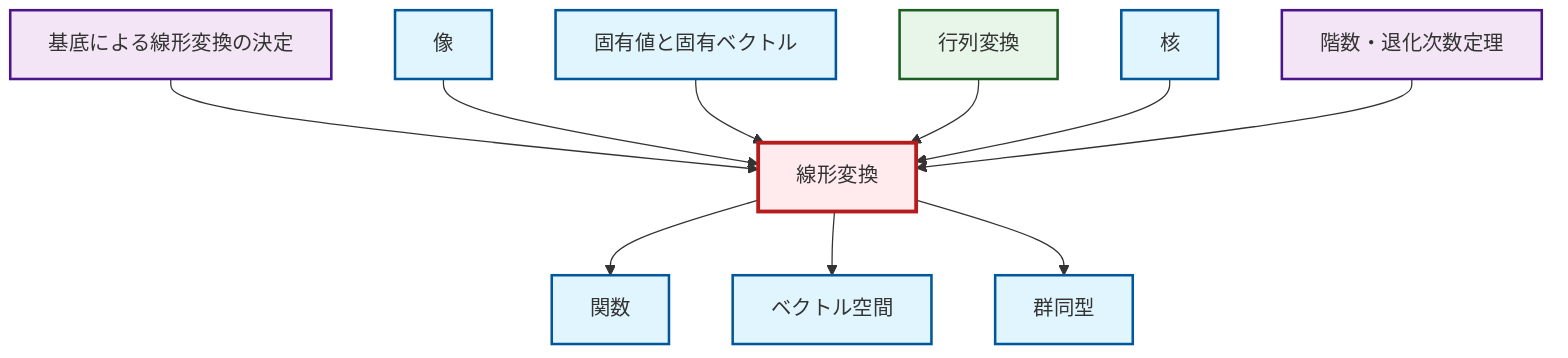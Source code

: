 graph TD
    classDef definition fill:#e1f5fe,stroke:#01579b,stroke-width:2px
    classDef theorem fill:#f3e5f5,stroke:#4a148c,stroke-width:2px
    classDef axiom fill:#fff3e0,stroke:#e65100,stroke-width:2px
    classDef example fill:#e8f5e9,stroke:#1b5e20,stroke-width:2px
    classDef current fill:#ffebee,stroke:#b71c1c,stroke-width:3px
    def-function["関数"]:::definition
    def-vector-space["ベクトル空間"]:::definition
    def-kernel["核"]:::definition
    thm-rank-nullity["階数・退化次数定理"]:::theorem
    ex-matrix-transformation["行列変換"]:::example
    def-isomorphism["群同型"]:::definition
    thm-linear-transformation-basis["基底による線形変換の決定"]:::theorem
    def-image["像"]:::definition
    def-eigenvalue-eigenvector["固有値と固有ベクトル"]:::definition
    def-linear-transformation["線形変換"]:::definition
    def-linear-transformation --> def-function
    thm-linear-transformation-basis --> def-linear-transformation
    def-image --> def-linear-transformation
    def-eigenvalue-eigenvector --> def-linear-transformation
    def-linear-transformation --> def-vector-space
    def-linear-transformation --> def-isomorphism
    ex-matrix-transformation --> def-linear-transformation
    def-kernel --> def-linear-transformation
    thm-rank-nullity --> def-linear-transformation
    class def-linear-transformation current